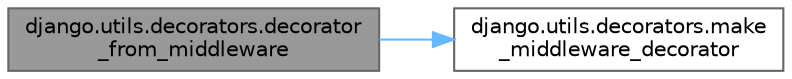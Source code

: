 digraph "django.utils.decorators.decorator_from_middleware"
{
 // LATEX_PDF_SIZE
  bgcolor="transparent";
  edge [fontname=Helvetica,fontsize=10,labelfontname=Helvetica,labelfontsize=10];
  node [fontname=Helvetica,fontsize=10,shape=box,height=0.2,width=0.4];
  rankdir="LR";
  Node1 [id="Node000001",label="django.utils.decorators.decorator\l_from_middleware",height=0.2,width=0.4,color="gray40", fillcolor="grey60", style="filled", fontcolor="black",tooltip=" "];
  Node1 -> Node2 [id="edge1_Node000001_Node000002",color="steelblue1",style="solid",tooltip=" "];
  Node2 [id="Node000002",label="django.utils.decorators.make\l_middleware_decorator",height=0.2,width=0.4,color="grey40", fillcolor="white", style="filled",URL="$namespacedjango_1_1utils_1_1decorators.html#af8561d64f78e34223e6531ed66dc8125",tooltip=" "];
}
